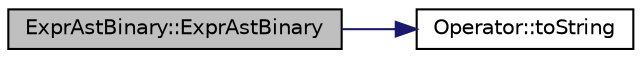 digraph "ExprAstBinary::ExprAstBinary"
{
 // LATEX_PDF_SIZE
  edge [fontname="Helvetica",fontsize="10",labelfontname="Helvetica",labelfontsize="10"];
  node [fontname="Helvetica",fontsize="10",shape=record];
  rankdir="LR";
  Node1 [label="ExprAstBinary::ExprAstBinary",height=0.2,width=0.4,color="black", fillcolor="grey75", style="filled", fontcolor="black",tooltip=" "];
  Node1 -> Node2 [color="midnightblue",fontsize="10",style="solid",fontname="Helvetica"];
  Node2 [label="Operator::toString",height=0.2,width=0.4,color="black", fillcolor="white", style="filled",URL="$classOperator.html#a82e68cec8356e7de7312dbdf04a62c7d",tooltip=" "];
}
